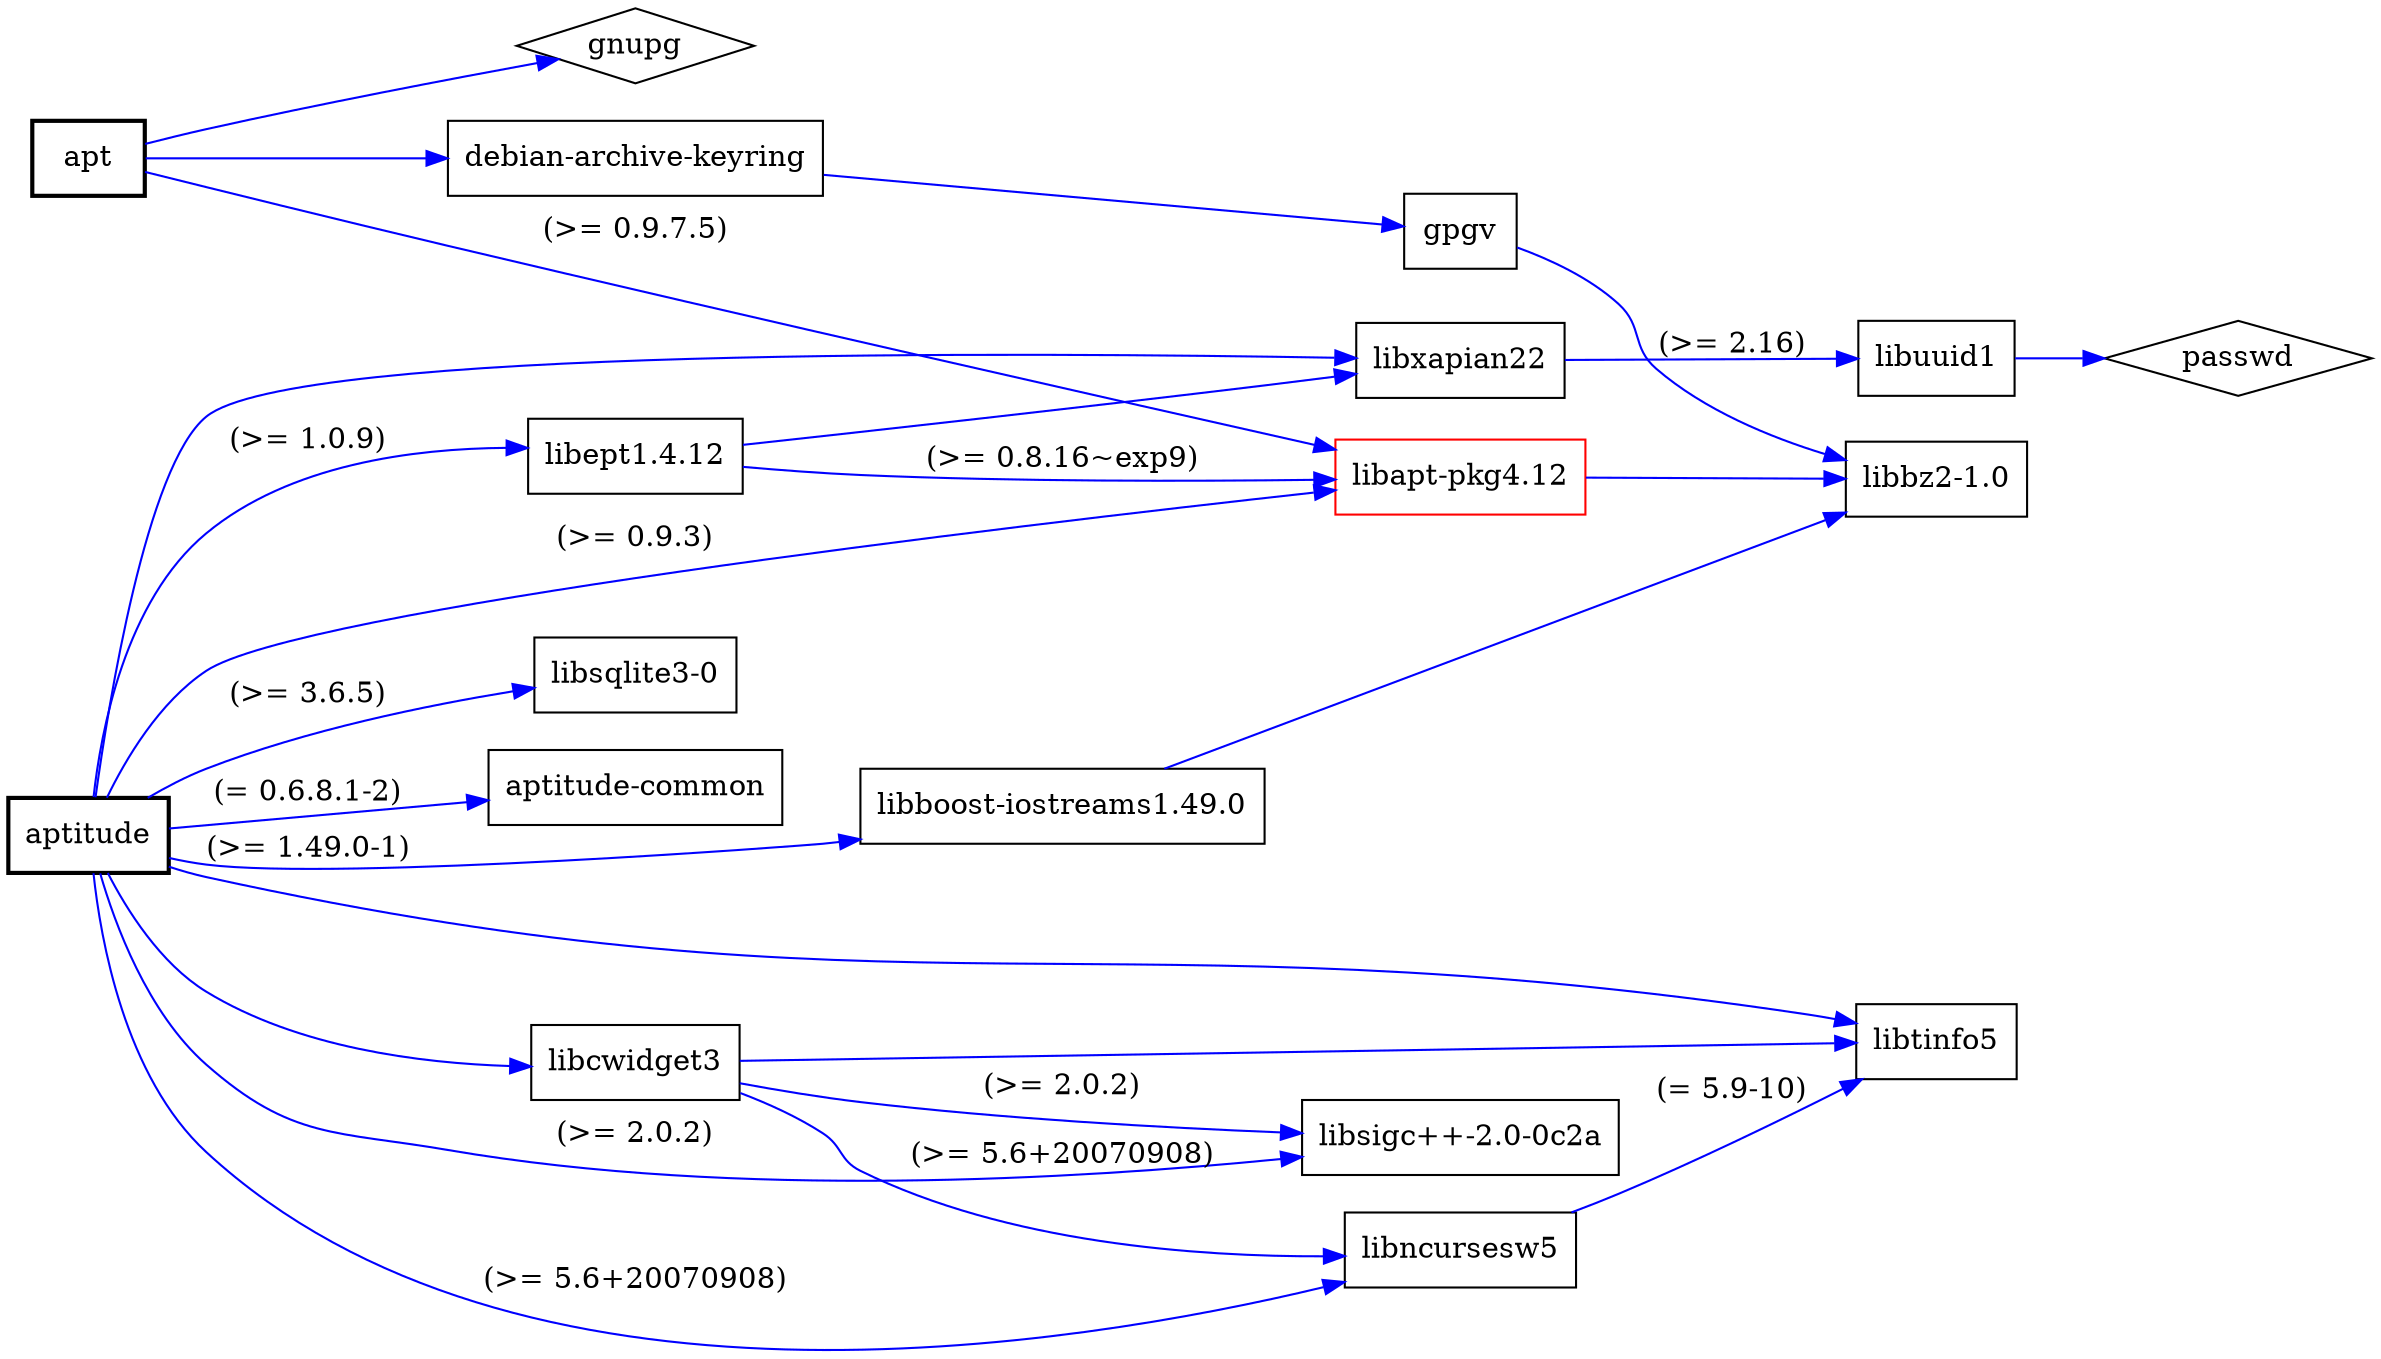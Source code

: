 digraph "aptitude" {
	rankdir=LR;
	node [shape=box];
	"apt" -> "libapt-pkg4.12" [color=blue,label="(>= 0.9.7.5)"];
	"apt" -> "debian-archive-keyring" [color=blue];
	"debian-archive-keyring" -> "gpgv" [color=blue];
	"gpgv" -> "libbz2-1.0" [color=blue];
	"apt" -> "gnupg" [color=blue];
	"apt" [style="setlinewidth(2)"]
	"gnupg" [shape=diamond];
	"aptitude" -> "aptitude-common" [color=blue,label="(= 0.6.8.1-2)"];
	"aptitude" -> "libapt-pkg4.12" [color=blue,label="(>= 0.9.3)"];
	"libapt-pkg4.12" -> "libbz2-1.0" [color=blue];
	"aptitude" -> "libboost-iostreams1.49.0" [color=blue,label="(>= 1.49.0-1)"];
	"libboost-iostreams1.49.0" -> "libbz2-1.0" [color=blue];
	"aptitude" -> "libcwidget3" [color=blue];
	"libcwidget3" -> "libncursesw5" [color=blue,label="(>= 5.6+20070908)"];
	"libncursesw5" -> "libtinfo5" [color=blue,label="(= 5.9-10)"];
	"libcwidget3" -> "libsigc++-2.0-0c2a" [color=blue,label="(>= 2.0.2)"];
	"libcwidget3" -> "libtinfo5" [color=blue];
	"aptitude" -> "libept1.4.12" [color=blue,label="(>= 1.0.9)"];
	"libept1.4.12" -> "libapt-pkg4.12" [color=blue,label="(>= 0.8.16~exp9)"];
	"libept1.4.12" -> "libxapian22" [color=blue];
	"libxapian22" -> "libuuid1" [color=blue,label="(>= 2.16)"];
	"libuuid1" -> "passwd" [color=blue];
	"aptitude" -> "libncursesw5" [color=blue,label="(>= 5.6+20070908)"];
	"aptitude" -> "libsigc++-2.0-0c2a" [color=blue,label="(>= 2.0.2)"];
	"aptitude" -> "libsqlite3-0" [color=blue,label="(>= 3.6.5)"];
	"aptitude" -> "libtinfo5" [color=blue];
	"aptitude" -> "libxapian22" [color=blue];
	"aptitude" [style="setlinewidth(2)"]
        "libapt-pkg4.12" [color=red]
	"passwd" [shape=diamond];
}
// Excluded dependencies:
// libc6 libgcc1 libstdc++6 multiarch-support zlib1g
// total size of all shown packages: 23533568
// download size of all shown packages: 6662806
